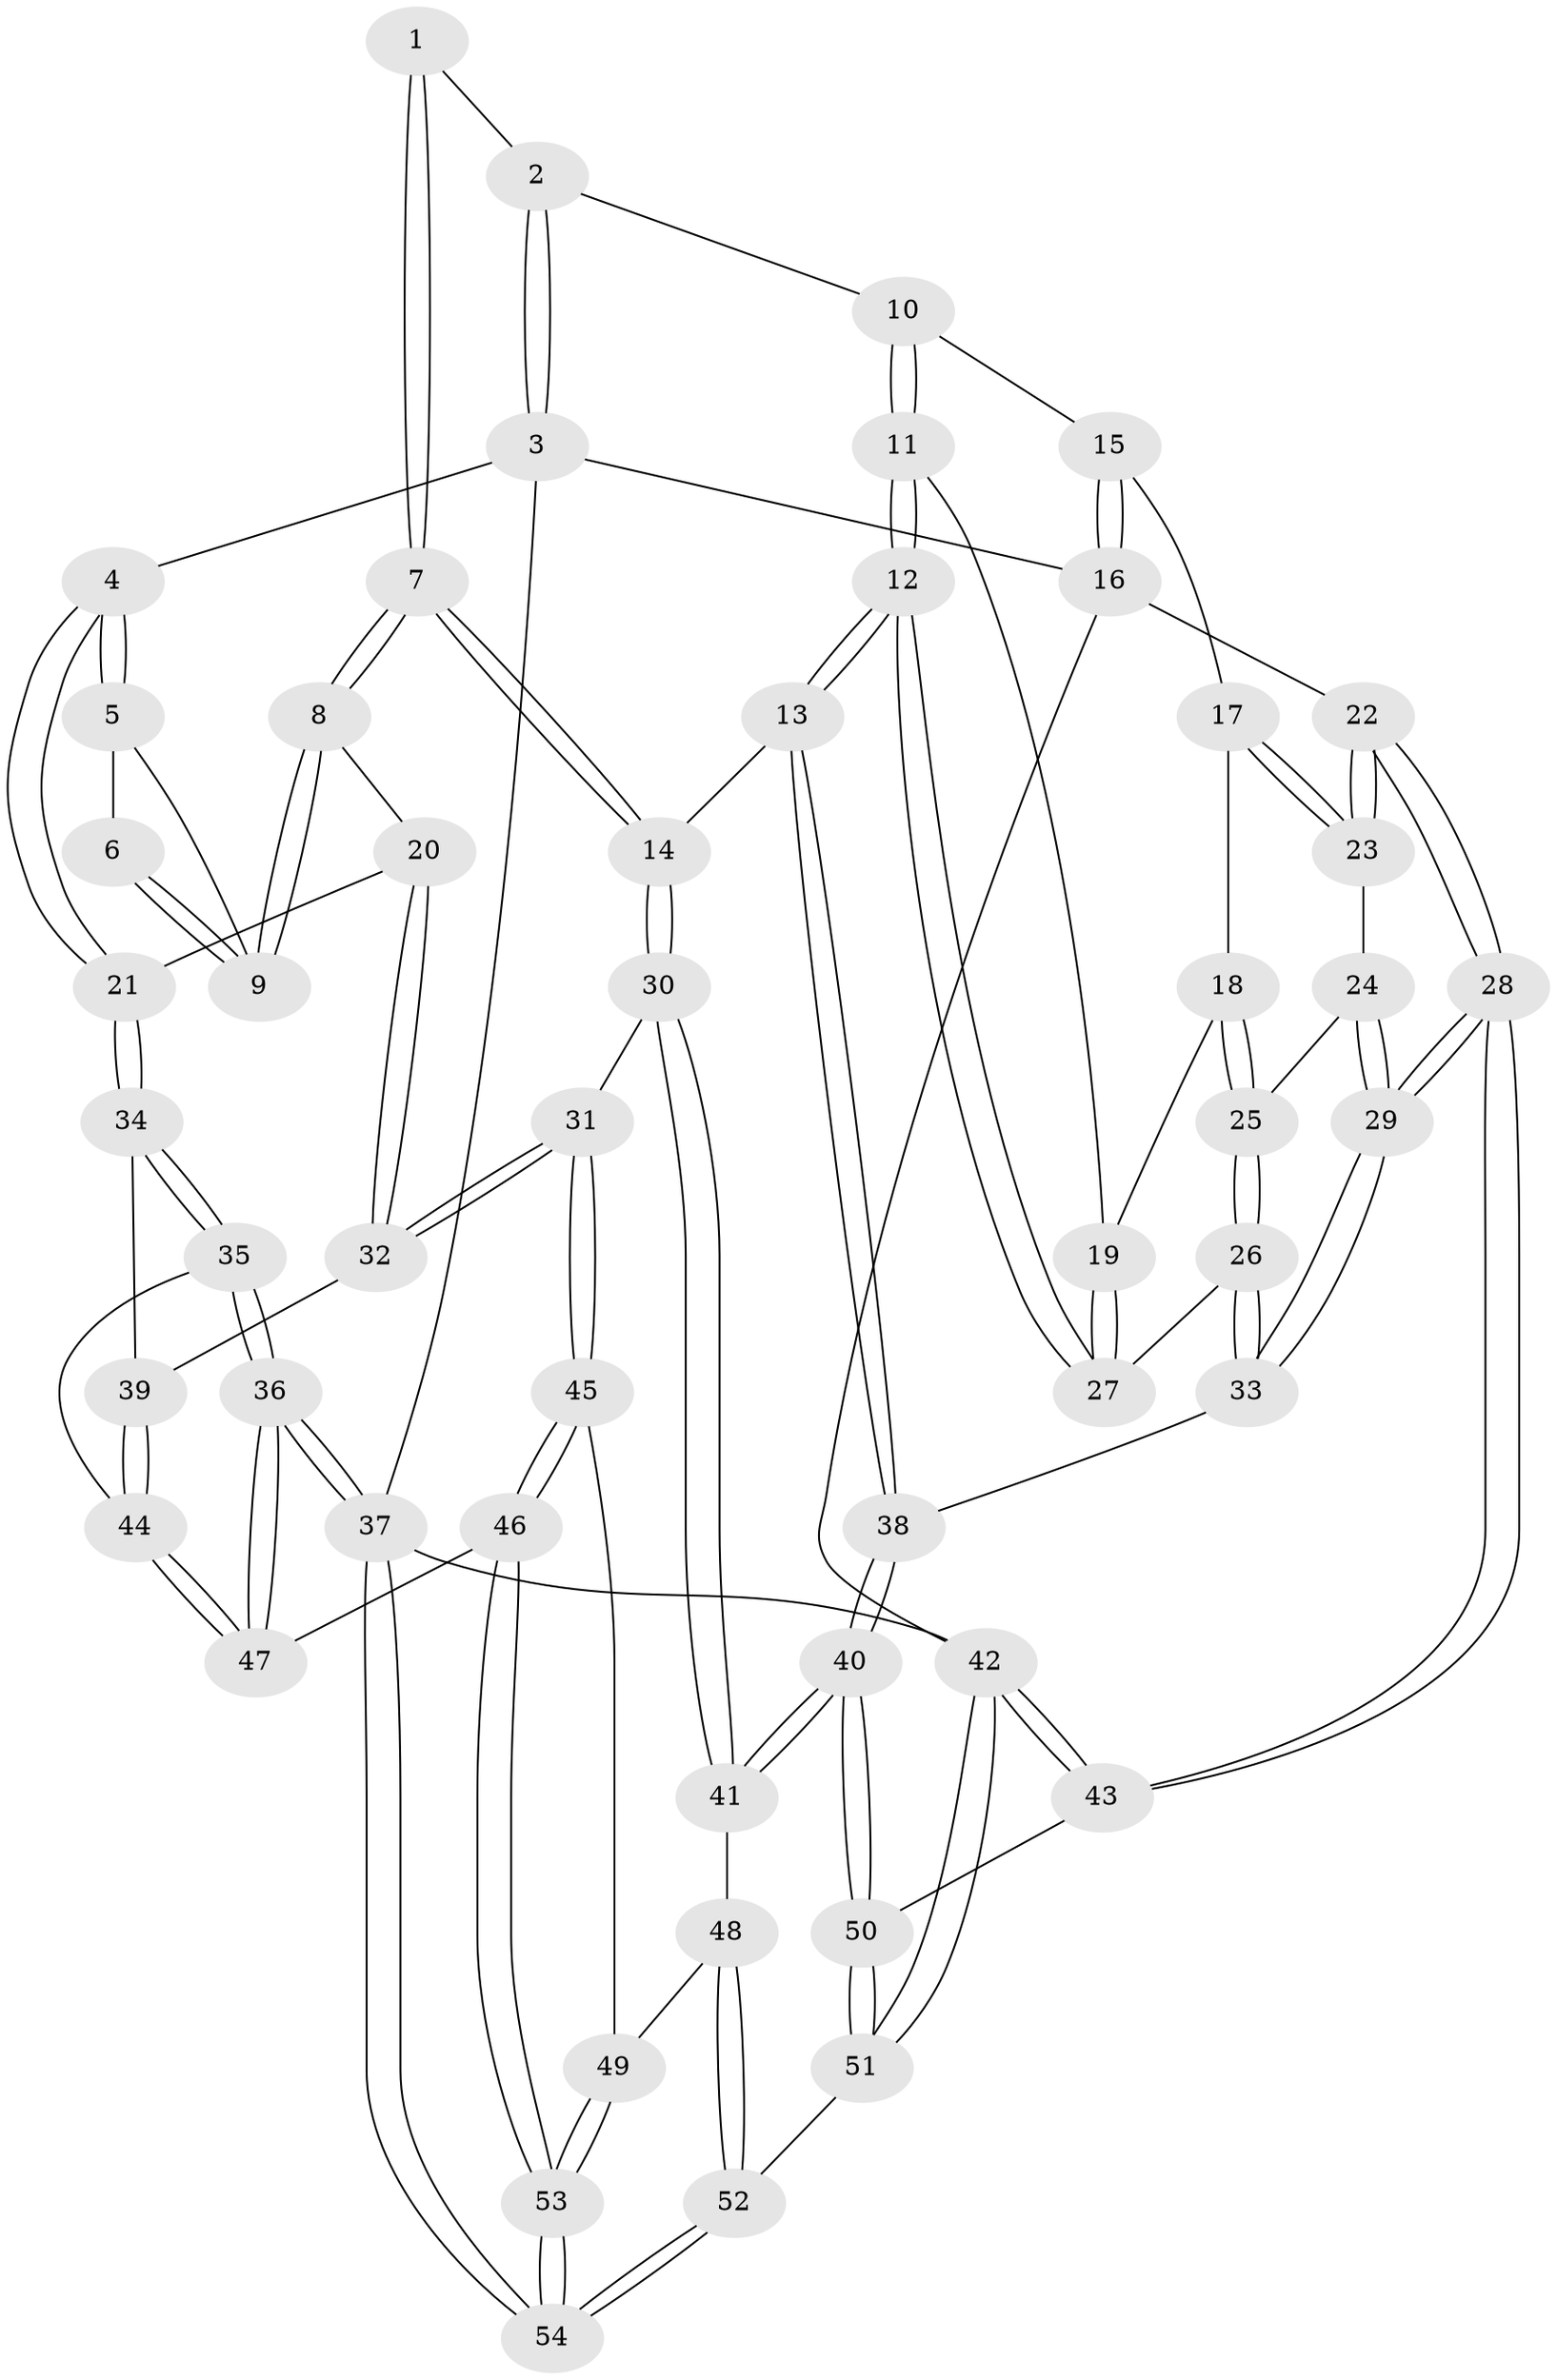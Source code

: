 // Generated by graph-tools (version 1.1) at 2025/51/03/09/25 03:51:01]
// undirected, 54 vertices, 132 edges
graph export_dot {
graph [start="1"]
  node [color=gray90,style=filled];
  1 [pos="+0.4842153876861366+0.14536200571028146"];
  2 [pos="+0.5481919406575589+0.030408343640869508"];
  3 [pos="+0+0"];
  4 [pos="+0+0"];
  5 [pos="+0.2096779605307668+0.19418398903845743"];
  6 [pos="+0.4396679679442111+0.17927263909816088"];
  7 [pos="+0.48760599713923447+0.4646335684218432"];
  8 [pos="+0.3616255413616901+0.41649789768273315"];
  9 [pos="+0.3433045206365472+0.2877418975509832"];
  10 [pos="+0.7238260755553615+0.020486396815252064"];
  11 [pos="+0.6393423752397498+0.35119798009166125"];
  12 [pos="+0.5393788502850861+0.46948342450911923"];
  13 [pos="+0.5232317041892511+0.48002011565662317"];
  14 [pos="+0.509480315140704+0.48278584239879785"];
  15 [pos="+0.8862432353104255+0"];
  16 [pos="+1+0"];
  17 [pos="+0.8717051087154446+0.30814004997082356"];
  18 [pos="+0.8581936296493512+0.3320285387689954"];
  19 [pos="+0.76153816072374+0.39255123035498224"];
  20 [pos="+0.23526991192938318+0.44542886838779727"];
  21 [pos="+0+0.23234100474514116"];
  22 [pos="+1+0.4250052592743743"];
  23 [pos="+0.9762773691590241+0.414289057390269"];
  24 [pos="+0.9262830022309204+0.4786408171982809"];
  25 [pos="+0.8578984454127515+0.4982070602671856"];
  26 [pos="+0.8256599976118523+0.5372602871658596"];
  27 [pos="+0.768706045652546+0.4886976932329592"];
  28 [pos="+1+0.7116815043697324"];
  29 [pos="+1+0.7081640450844063"];
  30 [pos="+0.4591453680807441+0.6407599279972188"];
  31 [pos="+0.25692838937884005+0.66668439895903"];
  32 [pos="+0.22557899331411158+0.6192846641023979"];
  33 [pos="+0.8267776714445714+0.6067665805417202"];
  34 [pos="+0+0.40302504255524624"];
  35 [pos="+0+0.547992485480077"];
  36 [pos="+0+0.8161028352099963"];
  37 [pos="+0+1"];
  38 [pos="+0.7593191251949142+0.6687769369769921"];
  39 [pos="+0.15600649139884237+0.6154369807674797"];
  40 [pos="+0.7144477852119224+0.8261498566057219"];
  41 [pos="+0.4802654896136826+0.695167604652299"];
  42 [pos="+1+1"];
  43 [pos="+1+0.7598915373215086"];
  44 [pos="+0.06456785800403267+0.6866980066684122"];
  45 [pos="+0.2191531405963374+0.7762636797392655"];
  46 [pos="+0.16515337070309621+0.830070154241905"];
  47 [pos="+0.1231142227797068+0.8079959977538417"];
  48 [pos="+0.4178826306904442+0.8269350006476023"];
  49 [pos="+0.39994627545918077+0.8341446645119607"];
  50 [pos="+0.7310654110519653+0.8817907114869422"];
  51 [pos="+0.6790188769230369+1"];
  52 [pos="+0.6443821054927903+1"];
  53 [pos="+0.18893982941685503+1"];
  54 [pos="+0.1880666008886677+1"];
  1 -- 2;
  1 -- 7;
  1 -- 7;
  2 -- 3;
  2 -- 3;
  2 -- 10;
  3 -- 4;
  3 -- 16;
  3 -- 37;
  4 -- 5;
  4 -- 5;
  4 -- 21;
  4 -- 21;
  5 -- 6;
  5 -- 9;
  6 -- 9;
  6 -- 9;
  7 -- 8;
  7 -- 8;
  7 -- 14;
  7 -- 14;
  8 -- 9;
  8 -- 9;
  8 -- 20;
  10 -- 11;
  10 -- 11;
  10 -- 15;
  11 -- 12;
  11 -- 12;
  11 -- 19;
  12 -- 13;
  12 -- 13;
  12 -- 27;
  12 -- 27;
  13 -- 14;
  13 -- 38;
  13 -- 38;
  14 -- 30;
  14 -- 30;
  15 -- 16;
  15 -- 16;
  15 -- 17;
  16 -- 22;
  16 -- 42;
  17 -- 18;
  17 -- 23;
  17 -- 23;
  18 -- 19;
  18 -- 25;
  18 -- 25;
  19 -- 27;
  19 -- 27;
  20 -- 21;
  20 -- 32;
  20 -- 32;
  21 -- 34;
  21 -- 34;
  22 -- 23;
  22 -- 23;
  22 -- 28;
  22 -- 28;
  23 -- 24;
  24 -- 25;
  24 -- 29;
  24 -- 29;
  25 -- 26;
  25 -- 26;
  26 -- 27;
  26 -- 33;
  26 -- 33;
  28 -- 29;
  28 -- 29;
  28 -- 43;
  28 -- 43;
  29 -- 33;
  29 -- 33;
  30 -- 31;
  30 -- 41;
  30 -- 41;
  31 -- 32;
  31 -- 32;
  31 -- 45;
  31 -- 45;
  32 -- 39;
  33 -- 38;
  34 -- 35;
  34 -- 35;
  34 -- 39;
  35 -- 36;
  35 -- 36;
  35 -- 44;
  36 -- 37;
  36 -- 37;
  36 -- 47;
  36 -- 47;
  37 -- 54;
  37 -- 54;
  37 -- 42;
  38 -- 40;
  38 -- 40;
  39 -- 44;
  39 -- 44;
  40 -- 41;
  40 -- 41;
  40 -- 50;
  40 -- 50;
  41 -- 48;
  42 -- 43;
  42 -- 43;
  42 -- 51;
  42 -- 51;
  43 -- 50;
  44 -- 47;
  44 -- 47;
  45 -- 46;
  45 -- 46;
  45 -- 49;
  46 -- 47;
  46 -- 53;
  46 -- 53;
  48 -- 49;
  48 -- 52;
  48 -- 52;
  49 -- 53;
  49 -- 53;
  50 -- 51;
  50 -- 51;
  51 -- 52;
  52 -- 54;
  52 -- 54;
  53 -- 54;
  53 -- 54;
}
